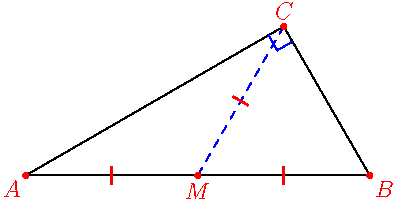 import geometry;
size(7cm,0);
settings.tex="pdflatex";

// Place A and B on x-axis
pair A = (0,0);
pair B = (4,0); // AB is horizontal
path ab = A--B;
transform T = shift(-4,-2);
transform t = shift(4,0);
// Place C such that AC makes 30° and BC makes 120° with x-axis
pair C = extension(A, A + dir(30), B, B + dir(120)); // Intersection of rays

pair M = (A + B) / 2; // Midpoint of AB
// Draw triangle ABC
draw(A--B--C--cycle);

// Draw median AM
draw(C--M, blue + dashed);


dot("$A$", A, SW, red);
dot("$B$", B, SE, red);
dot("$C$", C, N, red);
dot("$M$", M, S, red);

// Label vertices
label("$A$", A, SW, red);
label("$B$", B, SE, red);
label("$C$", C, N, red);
label("$M$", M, S, red);

// // Angle marker at A using arc()
// draw("$\angle A$", arc(A, 0.3, degrees(B - A), degrees(C - A)), blue, Arrow, EndPenMargin);

// // Angle marker at B using arc()
// draw("$\angle B$", arc(B, 0.3, degrees(C - B), degrees(A - B)), blue, Arrow, EndPenMargin);

// // Angle marker at C using perpendicular()
// label("$\angle C$", C + (-0.1, -0.4), blue); // offset label a bit up-right
perpendicular(C,NE,C--A,blue);
// ----------- Custom Line Marker Function -----------
void LineMarker(path p, int n=1, real len=0.15, pen tickpen=black) {
  // p: the path (line segment)
  // n: number of tick marks
  // len: half-length of each tick (perpendicular to line)
  // tickpen: pen color/style

  for (int i = 1; i <= n; ++i) {
    real t = i / (n + 1.0);             // equally spaced along the line
    pair P = relpoint(p, t);            // point at fraction t of the path
    pair v = dir(p, t);                 // direction of the line
    pair nvec = rotate(90) * v;         // perpendicular direction
    draw(P - len * nvec -- P + len * nvec, tickpen + linewidth(0.8bp));
  }
}
// Draw line markers on sides
LineMarker(M--C, 1, 0.1, red); 
LineMarker(M--A, 1, 0.1, red);
LineMarker(M--B, 1, 0.1, red);